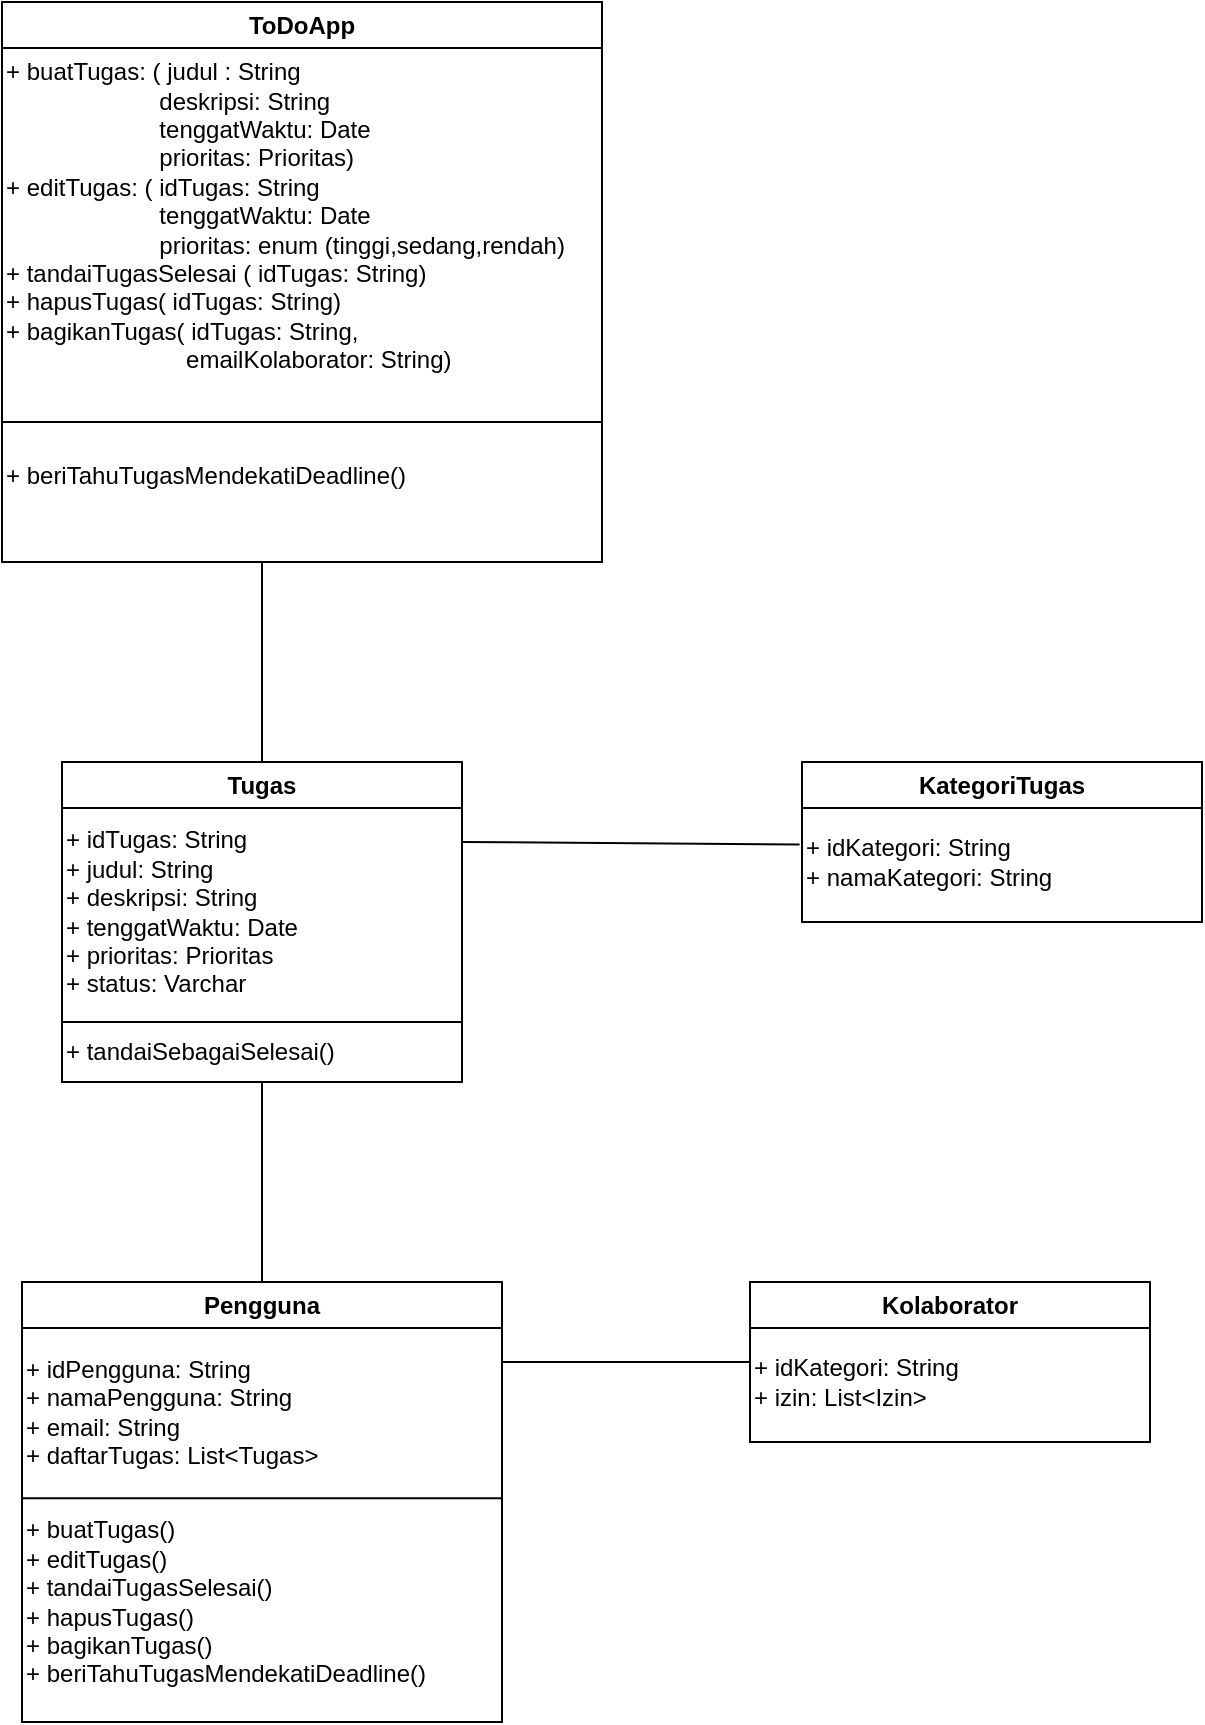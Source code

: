 <mxfile version="22.1.11" type="github">
  <diagram name="Halaman-1" id="UjYOWAgKvOws8shPCzVy">
    <mxGraphModel dx="1786" dy="1817" grid="1" gridSize="10" guides="1" tooltips="1" connect="1" arrows="1" fold="1" page="1" pageScale="1" pageWidth="827" pageHeight="1169" math="0" shadow="0">
      <root>
        <mxCell id="0" />
        <mxCell id="1" parent="0" />
        <mxCell id="qkIulaGFzYzm6_QEtgL9-1" value="Tugas" style="swimlane;whiteSpace=wrap;html=1;" vertex="1" parent="1">
          <mxGeometry x="70" y="-740" width="200" height="160" as="geometry" />
        </mxCell>
        <mxCell id="qkIulaGFzYzm6_QEtgL9-2" value="&lt;div style=&quot;&quot;&gt;&lt;span style=&quot;background-color: initial;&quot;&gt;+&amp;nbsp;idTugas: String&lt;/span&gt;&lt;/div&gt;+ judul: String&lt;br&gt;+ deskripsi: String&lt;br&gt;+ tenggatWaktu: Date&lt;br&gt;+ prioritas: Prioritas&lt;br&gt;+ status: Varchar" style="text;html=1;align=left;verticalAlign=middle;resizable=0;points=[];autosize=1;strokeColor=none;fillColor=none;" vertex="1" parent="qkIulaGFzYzm6_QEtgL9-1">
          <mxGeometry y="25" width="140" height="100" as="geometry" />
        </mxCell>
        <mxCell id="qkIulaGFzYzm6_QEtgL9-15" value="" style="endArrow=none;html=1;rounded=0;" edge="1" parent="qkIulaGFzYzm6_QEtgL9-1">
          <mxGeometry width="50" height="50" relative="1" as="geometry">
            <mxPoint y="130" as="sourcePoint" />
            <mxPoint x="200" y="130" as="targetPoint" />
            <Array as="points" />
          </mxGeometry>
        </mxCell>
        <mxCell id="qkIulaGFzYzm6_QEtgL9-16" value="+ tandaiSebagaiSelesai()" style="text;html=1;align=left;verticalAlign=middle;resizable=0;points=[];autosize=1;strokeColor=none;fillColor=none;" vertex="1" parent="qkIulaGFzYzm6_QEtgL9-1">
          <mxGeometry y="130" width="160" height="30" as="geometry" />
        </mxCell>
        <mxCell id="qkIulaGFzYzm6_QEtgL9-7" value="KategoriTugas" style="swimlane;whiteSpace=wrap;html=1;" vertex="1" parent="1">
          <mxGeometry x="440" y="-740" width="200" height="80" as="geometry" />
        </mxCell>
        <mxCell id="qkIulaGFzYzm6_QEtgL9-8" value="&lt;div style=&quot;&quot;&gt;&lt;/div&gt;+ idKategori: String&lt;br&gt;+&amp;nbsp;namaKategori: String&lt;br&gt;" style="text;html=1;align=left;verticalAlign=middle;resizable=0;points=[];autosize=1;strokeColor=none;fillColor=none;" vertex="1" parent="qkIulaGFzYzm6_QEtgL9-7">
          <mxGeometry y="30" width="150" height="40" as="geometry" />
        </mxCell>
        <mxCell id="qkIulaGFzYzm6_QEtgL9-9" value="Pengguna  " style="swimlane;whiteSpace=wrap;html=1;" vertex="1" parent="1">
          <mxGeometry x="50" y="-480" width="240" height="220" as="geometry" />
        </mxCell>
        <mxCell id="qkIulaGFzYzm6_QEtgL9-10" value="&lt;div style=&quot;&quot;&gt;&lt;/div&gt;+ idPengguna: String&lt;br&gt;+&amp;nbsp;namaPengguna: String&lt;br&gt;+&amp;nbsp;email: String&lt;br&gt;+&amp;nbsp;daftarTugas: List&amp;lt;Tugas&amp;gt;&lt;br&gt;" style="text;html=1;align=left;verticalAlign=middle;resizable=0;points=[];autosize=1;strokeColor=none;fillColor=none;" vertex="1" parent="qkIulaGFzYzm6_QEtgL9-9">
          <mxGeometry y="30" width="170" height="70" as="geometry" />
        </mxCell>
        <mxCell id="qkIulaGFzYzm6_QEtgL9-12" value="&lt;div style=&quot;&quot;&gt;&lt;/div&gt;+&amp;nbsp;buatTugas()&lt;br&gt;+&amp;nbsp;editTugas()&lt;br&gt;+&amp;nbsp;tandaiTugasSelesai()&lt;br&gt;+&amp;nbsp;hapusTugas()&lt;br&gt;+&amp;nbsp;bagikanTugas() &lt;br&gt;+&amp;nbsp;beriTahuTugasMendekatiDeadline()" style="text;html=1;align=left;verticalAlign=middle;resizable=0;points=[];autosize=1;strokeColor=none;fillColor=none;" vertex="1" parent="qkIulaGFzYzm6_QEtgL9-9">
          <mxGeometry y="110" width="220" height="100" as="geometry" />
        </mxCell>
        <mxCell id="qkIulaGFzYzm6_QEtgL9-11" value="" style="endArrow=none;html=1;rounded=0;" edge="1" parent="qkIulaGFzYzm6_QEtgL9-9">
          <mxGeometry width="50" height="50" relative="1" as="geometry">
            <mxPoint y="108.18" as="sourcePoint" />
            <mxPoint x="240" y="108.18" as="targetPoint" />
          </mxGeometry>
        </mxCell>
        <mxCell id="qkIulaGFzYzm6_QEtgL9-13" value="  Kolaborator" style="swimlane;whiteSpace=wrap;html=1;" vertex="1" parent="1">
          <mxGeometry x="414" y="-480" width="200" height="80" as="geometry" />
        </mxCell>
        <mxCell id="qkIulaGFzYzm6_QEtgL9-14" value="&lt;div style=&quot;&quot;&gt;&lt;/div&gt;+ idKategori: String&lt;br&gt;+&amp;nbsp;izin: List&amp;lt;Izin&amp;gt;" style="text;html=1;align=left;verticalAlign=middle;resizable=0;points=[];autosize=1;strokeColor=none;fillColor=none;" vertex="1" parent="qkIulaGFzYzm6_QEtgL9-13">
          <mxGeometry y="30" width="130" height="40" as="geometry" />
        </mxCell>
        <mxCell id="qkIulaGFzYzm6_QEtgL9-17" value="ToDoApp" style="swimlane;whiteSpace=wrap;html=1;" vertex="1" parent="1">
          <mxGeometry x="40" y="-1120" width="300" height="280" as="geometry" />
        </mxCell>
        <mxCell id="qkIulaGFzYzm6_QEtgL9-18" value="&lt;div style=&quot;&quot;&gt;&lt;/div&gt;+ buatTugas: ( judul : String&lt;br&gt;&amp;nbsp; &amp;nbsp; &amp;nbsp; &amp;nbsp; &amp;nbsp; &amp;nbsp; &amp;nbsp; &amp;nbsp; &amp;nbsp; &amp;nbsp; &amp;nbsp; &amp;nbsp;deskripsi: String&lt;br&gt;&amp;nbsp; &amp;nbsp; &amp;nbsp; &amp;nbsp; &amp;nbsp; &amp;nbsp; &amp;nbsp; &amp;nbsp; &amp;nbsp; &amp;nbsp; &amp;nbsp; &amp;nbsp;tenggatWaktu: Date&lt;br&gt;&amp;nbsp; &amp;nbsp; &amp;nbsp; &amp;nbsp; &amp;nbsp; &amp;nbsp; &amp;nbsp; &amp;nbsp; &amp;nbsp; &amp;nbsp; &amp;nbsp; &amp;nbsp;prioritas: Prioritas)&lt;br&gt;+ editTugas: ( idTugas: String&lt;br&gt;&amp;nbsp; &amp;nbsp; &amp;nbsp; &amp;nbsp; &amp;nbsp; &amp;nbsp; &amp;nbsp; &amp;nbsp; &amp;nbsp; &amp;nbsp; &amp;nbsp; &amp;nbsp;tenggatWaktu: Date&lt;br&gt;&amp;nbsp; &amp;nbsp; &amp;nbsp; &amp;nbsp; &amp;nbsp; &amp;nbsp; &amp;nbsp; &amp;nbsp; &amp;nbsp; &amp;nbsp; &amp;nbsp; &amp;nbsp;prioritas: enum (tinggi,sedang,rendah)&lt;br&gt;+ tandaiTugasSelesai ( idTugas: String)&lt;br&gt;+ hapusTugas( idTugas: String)&lt;br&gt;+ bagikanTugas( idTugas: String, &lt;br&gt;&amp;nbsp; &amp;nbsp; &amp;nbsp; &amp;nbsp; &amp;nbsp; &amp;nbsp; &amp;nbsp; &amp;nbsp; &amp;nbsp; &amp;nbsp; &amp;nbsp; &amp;nbsp; &amp;nbsp; &amp;nbsp;emailKolaborator: String)     &lt;br&gt;&lt;br&gt;&lt;br&gt;&lt;br&gt;+ beriTahuTugasMendekatiDeadline()&lt;br&gt;&lt;br&gt;&amp;nbsp; &amp;nbsp; &amp;nbsp; &amp;nbsp; &amp;nbsp; &amp;nbsp; &amp;nbsp; &amp;nbsp; &amp;nbsp; &amp;nbsp;&amp;nbsp;" style="text;html=1;align=left;verticalAlign=middle;resizable=0;points=[];autosize=1;strokeColor=none;fillColor=none;" vertex="1" parent="qkIulaGFzYzm6_QEtgL9-17">
          <mxGeometry y="20" width="300" height="260" as="geometry" />
        </mxCell>
        <mxCell id="qkIulaGFzYzm6_QEtgL9-28" value="" style="endArrow=none;html=1;rounded=0;" edge="1" parent="qkIulaGFzYzm6_QEtgL9-17">
          <mxGeometry width="50" height="50" relative="1" as="geometry">
            <mxPoint y="210" as="sourcePoint" />
            <mxPoint x="300" y="210" as="targetPoint" />
            <Array as="points" />
          </mxGeometry>
        </mxCell>
        <mxCell id="qkIulaGFzYzm6_QEtgL9-30" value="" style="endArrow=none;html=1;rounded=0;entryX=0.5;entryY=0;entryDx=0;entryDy=0;" edge="1" parent="1" target="qkIulaGFzYzm6_QEtgL9-9">
          <mxGeometry width="50" height="50" relative="1" as="geometry">
            <mxPoint x="170" y="-580" as="sourcePoint" />
            <mxPoint x="285" y="-700" as="targetPoint" />
            <Array as="points" />
          </mxGeometry>
        </mxCell>
        <mxCell id="qkIulaGFzYzm6_QEtgL9-34" value="" style="endArrow=none;html=1;rounded=0;entryX=0.5;entryY=0;entryDx=0;entryDy=0;" edge="1" parent="1" target="qkIulaGFzYzm6_QEtgL9-1">
          <mxGeometry width="50" height="50" relative="1" as="geometry">
            <mxPoint x="170" y="-840" as="sourcePoint" />
            <mxPoint x="180" y="-470" as="targetPoint" />
            <Array as="points" />
          </mxGeometry>
        </mxCell>
        <mxCell id="qkIulaGFzYzm6_QEtgL9-35" value="" style="endArrow=none;html=1;rounded=0;entryX=1;entryY=0.25;entryDx=0;entryDy=0;exitX=-0.008;exitY=0.282;exitDx=0;exitDy=0;exitPerimeter=0;" edge="1" parent="1" source="qkIulaGFzYzm6_QEtgL9-8" target="qkIulaGFzYzm6_QEtgL9-1">
          <mxGeometry width="50" height="50" relative="1" as="geometry">
            <mxPoint x="524" y="-650" as="sourcePoint" />
            <mxPoint x="524" y="-470" as="targetPoint" />
            <Array as="points" />
          </mxGeometry>
        </mxCell>
        <mxCell id="qkIulaGFzYzm6_QEtgL9-36" value="" style="endArrow=none;html=1;rounded=0;exitX=0;exitY=0.5;exitDx=0;exitDy=0;" edge="1" parent="1" source="qkIulaGFzYzm6_QEtgL9-13">
          <mxGeometry width="50" height="50" relative="1" as="geometry">
            <mxPoint x="534" y="-640" as="sourcePoint" />
            <mxPoint x="290" y="-440" as="targetPoint" />
            <Array as="points" />
          </mxGeometry>
        </mxCell>
      </root>
    </mxGraphModel>
  </diagram>
</mxfile>
